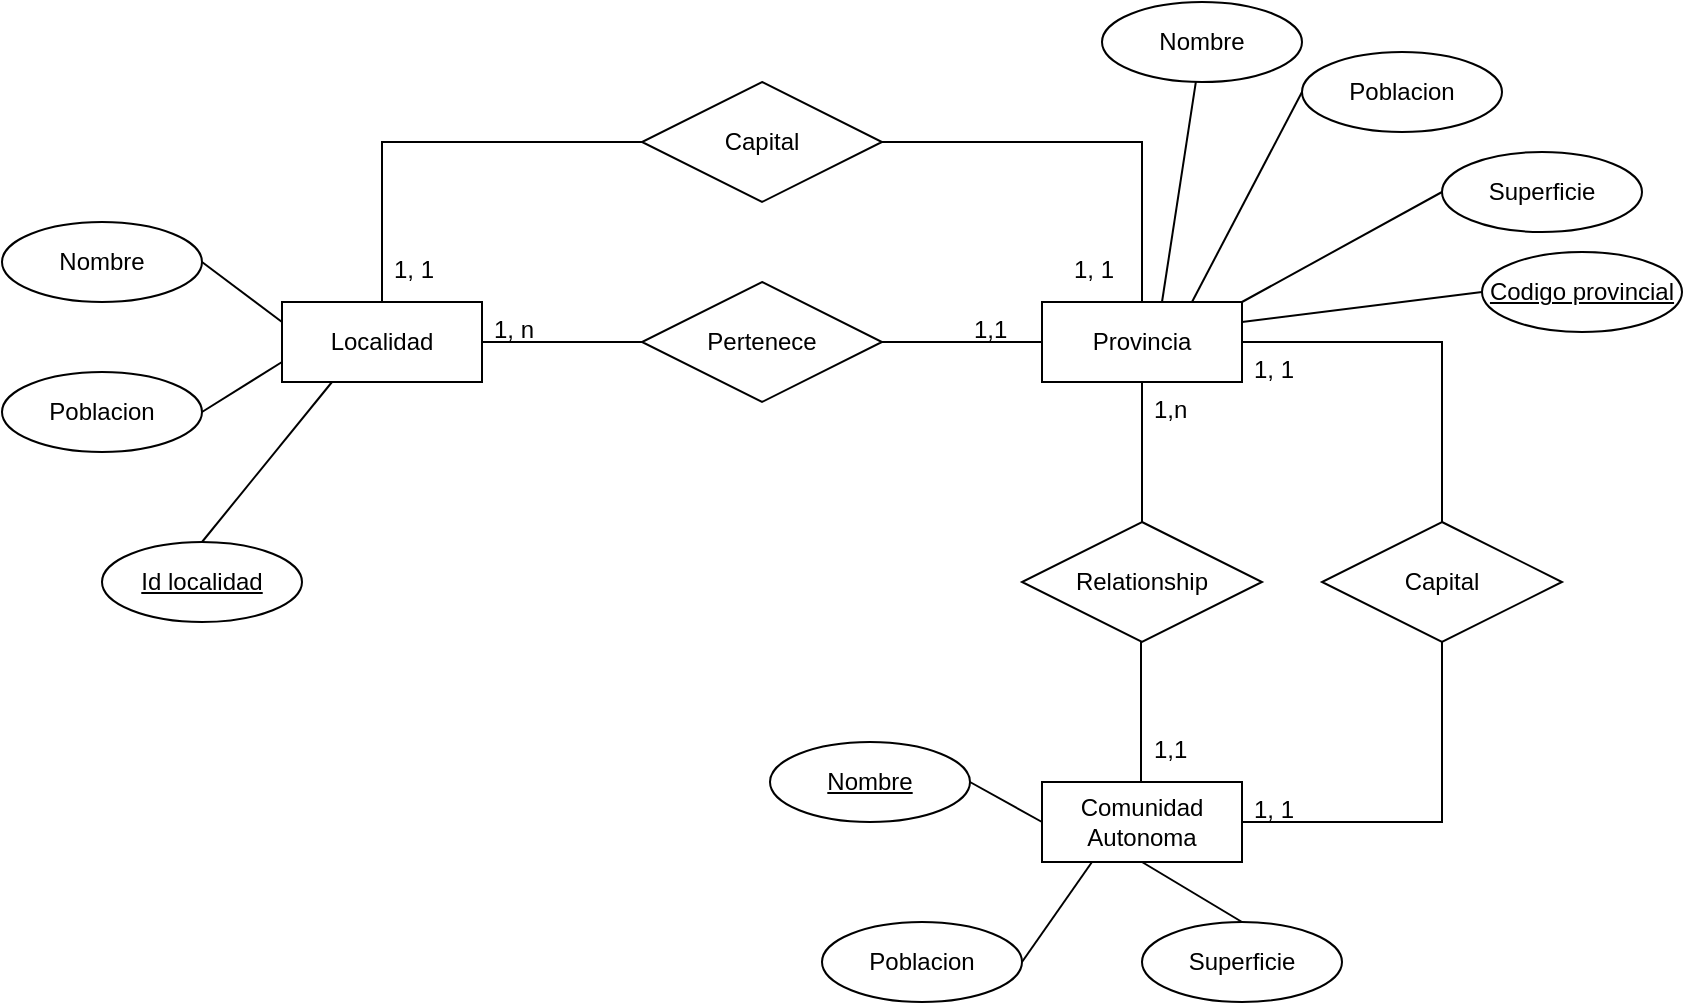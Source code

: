 <mxfile version="22.0.4" type="github">
  <diagram name="Página-1" id="O5B5RIOYgE9C8spY2SOB">
    <mxGraphModel dx="2261" dy="1919" grid="1" gridSize="10" guides="1" tooltips="1" connect="1" arrows="1" fold="1" page="1" pageScale="1" pageWidth="827" pageHeight="1169" math="0" shadow="0">
      <root>
        <mxCell id="0" />
        <mxCell id="1" parent="0" />
        <mxCell id="CCkN2sUoQMnRnyJqYmDi-1" value="Localidad" style="whiteSpace=wrap;html=1;align=center;" vertex="1" parent="1">
          <mxGeometry x="70" y="130" width="100" height="40" as="geometry" />
        </mxCell>
        <mxCell id="CCkN2sUoQMnRnyJqYmDi-2" value="Nombre" style="ellipse;whiteSpace=wrap;html=1;align=center;" vertex="1" parent="1">
          <mxGeometry x="-70" y="90" width="100" height="40" as="geometry" />
        </mxCell>
        <mxCell id="CCkN2sUoQMnRnyJqYmDi-3" value="Poblacion" style="ellipse;whiteSpace=wrap;html=1;align=center;" vertex="1" parent="1">
          <mxGeometry x="-70" y="165" width="100" height="40" as="geometry" />
        </mxCell>
        <mxCell id="CCkN2sUoQMnRnyJqYmDi-4" value="Provincia" style="whiteSpace=wrap;html=1;align=center;" vertex="1" parent="1">
          <mxGeometry x="450" y="130" width="100" height="40" as="geometry" />
        </mxCell>
        <mxCell id="CCkN2sUoQMnRnyJqYmDi-5" value="Nombre" style="ellipse;whiteSpace=wrap;html=1;align=center;" vertex="1" parent="1">
          <mxGeometry x="480" y="-20" width="100" height="40" as="geometry" />
        </mxCell>
        <mxCell id="CCkN2sUoQMnRnyJqYmDi-6" value="Poblacion" style="ellipse;whiteSpace=wrap;html=1;align=center;" vertex="1" parent="1">
          <mxGeometry x="580" y="5" width="100" height="40" as="geometry" />
        </mxCell>
        <mxCell id="CCkN2sUoQMnRnyJqYmDi-7" value="Superficie" style="ellipse;whiteSpace=wrap;html=1;align=center;" vertex="1" parent="1">
          <mxGeometry x="650" y="55" width="100" height="40" as="geometry" />
        </mxCell>
        <mxCell id="CCkN2sUoQMnRnyJqYmDi-8" value="Comunidad Autonoma" style="whiteSpace=wrap;html=1;align=center;" vertex="1" parent="1">
          <mxGeometry x="450" y="370" width="100" height="40" as="geometry" />
        </mxCell>
        <mxCell id="CCkN2sUoQMnRnyJqYmDi-10" value="Poblacion" style="ellipse;whiteSpace=wrap;html=1;align=center;" vertex="1" parent="1">
          <mxGeometry x="340" y="440" width="100" height="40" as="geometry" />
        </mxCell>
        <mxCell id="CCkN2sUoQMnRnyJqYmDi-11" value="Superficie" style="ellipse;whiteSpace=wrap;html=1;align=center;" vertex="1" parent="1">
          <mxGeometry x="500" y="440" width="100" height="40" as="geometry" />
        </mxCell>
        <mxCell id="CCkN2sUoQMnRnyJqYmDi-12" value="Codigo provincial" style="ellipse;whiteSpace=wrap;html=1;align=center;fontStyle=4;" vertex="1" parent="1">
          <mxGeometry x="670" y="105" width="100" height="40" as="geometry" />
        </mxCell>
        <mxCell id="CCkN2sUoQMnRnyJqYmDi-14" value="Pertenece" style="shape=rhombus;perimeter=rhombusPerimeter;whiteSpace=wrap;html=1;align=center;" vertex="1" parent="1">
          <mxGeometry x="250" y="120" width="120" height="60" as="geometry" />
        </mxCell>
        <mxCell id="CCkN2sUoQMnRnyJqYmDi-16" value="" style="line;strokeWidth=1;rotatable=0;dashed=0;labelPosition=right;align=left;verticalAlign=middle;spacingTop=0;spacingLeft=6;points=[];portConstraint=eastwest;" vertex="1" parent="1">
          <mxGeometry x="170" y="145" width="80" height="10" as="geometry" />
        </mxCell>
        <mxCell id="CCkN2sUoQMnRnyJqYmDi-17" value="" style="line;strokeWidth=1;rotatable=0;dashed=0;labelPosition=right;align=left;verticalAlign=middle;spacingTop=0;spacingLeft=6;points=[];portConstraint=eastwest;" vertex="1" parent="1">
          <mxGeometry x="370" y="145" width="80" height="10" as="geometry" />
        </mxCell>
        <mxCell id="CCkN2sUoQMnRnyJqYmDi-18" value="1,1" style="text;strokeColor=none;fillColor=none;spacingLeft=4;spacingRight=4;overflow=hidden;rotatable=0;points=[[0,0.5],[1,0.5]];portConstraint=eastwest;fontSize=12;whiteSpace=wrap;html=1;" vertex="1" parent="1">
          <mxGeometry x="410" y="130" width="40" height="30" as="geometry" />
        </mxCell>
        <mxCell id="CCkN2sUoQMnRnyJqYmDi-19" value="1, n" style="text;strokeColor=none;fillColor=none;spacingLeft=4;spacingRight=4;overflow=hidden;rotatable=0;points=[[0,0.5],[1,0.5]];portConstraint=eastwest;fontSize=12;whiteSpace=wrap;html=1;" vertex="1" parent="1">
          <mxGeometry x="170" y="130" width="40" height="30" as="geometry" />
        </mxCell>
        <mxCell id="CCkN2sUoQMnRnyJqYmDi-20" value="Relationship" style="shape=rhombus;perimeter=rhombusPerimeter;whiteSpace=wrap;html=1;align=center;" vertex="1" parent="1">
          <mxGeometry x="440" y="240" width="120" height="60" as="geometry" />
        </mxCell>
        <mxCell id="CCkN2sUoQMnRnyJqYmDi-23" value="" style="endArrow=none;html=1;rounded=0;entryX=0.5;entryY=1;entryDx=0;entryDy=0;exitX=0.5;exitY=0;exitDx=0;exitDy=0;" edge="1" parent="1" source="CCkN2sUoQMnRnyJqYmDi-20" target="CCkN2sUoQMnRnyJqYmDi-4">
          <mxGeometry relative="1" as="geometry">
            <mxPoint x="330" y="390" as="sourcePoint" />
            <mxPoint x="490" y="390" as="targetPoint" />
          </mxGeometry>
        </mxCell>
        <mxCell id="CCkN2sUoQMnRnyJqYmDi-24" value="" style="endArrow=none;html=1;rounded=0;entryX=0.5;entryY=1;entryDx=0;entryDy=0;exitX=0.5;exitY=0;exitDx=0;exitDy=0;" edge="1" parent="1">
          <mxGeometry relative="1" as="geometry">
            <mxPoint x="499.5" y="370" as="sourcePoint" />
            <mxPoint x="499.5" y="300" as="targetPoint" />
          </mxGeometry>
        </mxCell>
        <mxCell id="CCkN2sUoQMnRnyJqYmDi-26" value="1,n" style="text;strokeColor=none;fillColor=none;spacingLeft=4;spacingRight=4;overflow=hidden;rotatable=0;points=[[0,0.5],[1,0.5]];portConstraint=eastwest;fontSize=12;whiteSpace=wrap;html=1;" vertex="1" parent="1">
          <mxGeometry x="500" y="170" width="40" height="30" as="geometry" />
        </mxCell>
        <mxCell id="CCkN2sUoQMnRnyJqYmDi-27" value="1,1" style="text;strokeColor=none;fillColor=none;spacingLeft=4;spacingRight=4;overflow=hidden;rotatable=0;points=[[0,0.5],[1,0.5]];portConstraint=eastwest;fontSize=12;whiteSpace=wrap;html=1;" vertex="1" parent="1">
          <mxGeometry x="500" y="340" width="40" height="30" as="geometry" />
        </mxCell>
        <mxCell id="CCkN2sUoQMnRnyJqYmDi-28" value="Capital" style="shape=rhombus;perimeter=rhombusPerimeter;whiteSpace=wrap;html=1;align=center;" vertex="1" parent="1">
          <mxGeometry x="250" y="20" width="120" height="60" as="geometry" />
        </mxCell>
        <mxCell id="CCkN2sUoQMnRnyJqYmDi-29" value="Capital" style="shape=rhombus;perimeter=rhombusPerimeter;whiteSpace=wrap;html=1;align=center;" vertex="1" parent="1">
          <mxGeometry x="590" y="240" width="120" height="60" as="geometry" />
        </mxCell>
        <mxCell id="CCkN2sUoQMnRnyJqYmDi-30" value="" style="endArrow=none;html=1;rounded=0;entryX=0;entryY=0.5;entryDx=0;entryDy=0;exitX=0.5;exitY=0;exitDx=0;exitDy=0;" edge="1" parent="1" source="CCkN2sUoQMnRnyJqYmDi-1" target="CCkN2sUoQMnRnyJqYmDi-28">
          <mxGeometry relative="1" as="geometry">
            <mxPoint x="360" y="290" as="sourcePoint" />
            <mxPoint x="520" y="290" as="targetPoint" />
            <Array as="points">
              <mxPoint x="120" y="50" />
            </Array>
          </mxGeometry>
        </mxCell>
        <mxCell id="CCkN2sUoQMnRnyJqYmDi-31" value="" style="endArrow=none;html=1;rounded=0;exitX=1;exitY=0.5;exitDx=0;exitDy=0;entryX=0.5;entryY=0;entryDx=0;entryDy=0;" edge="1" parent="1" source="CCkN2sUoQMnRnyJqYmDi-28" target="CCkN2sUoQMnRnyJqYmDi-4">
          <mxGeometry relative="1" as="geometry">
            <mxPoint x="360" y="290" as="sourcePoint" />
            <mxPoint x="520" y="290" as="targetPoint" />
            <Array as="points">
              <mxPoint x="500" y="50" />
            </Array>
          </mxGeometry>
        </mxCell>
        <mxCell id="CCkN2sUoQMnRnyJqYmDi-32" value="" style="endArrow=none;html=1;rounded=0;exitX=1;exitY=0.5;exitDx=0;exitDy=0;entryX=0.5;entryY=0;entryDx=0;entryDy=0;" edge="1" parent="1" source="CCkN2sUoQMnRnyJqYmDi-4" target="CCkN2sUoQMnRnyJqYmDi-29">
          <mxGeometry relative="1" as="geometry">
            <mxPoint x="360" y="290" as="sourcePoint" />
            <mxPoint x="520" y="290" as="targetPoint" />
            <Array as="points">
              <mxPoint x="650" y="150" />
            </Array>
          </mxGeometry>
        </mxCell>
        <mxCell id="CCkN2sUoQMnRnyJqYmDi-33" value="" style="endArrow=none;html=1;rounded=0;exitX=1;exitY=0.5;exitDx=0;exitDy=0;entryX=0.5;entryY=1;entryDx=0;entryDy=0;" edge="1" parent="1" source="CCkN2sUoQMnRnyJqYmDi-8" target="CCkN2sUoQMnRnyJqYmDi-29">
          <mxGeometry relative="1" as="geometry">
            <mxPoint x="360" y="290" as="sourcePoint" />
            <mxPoint x="520" y="290" as="targetPoint" />
            <Array as="points">
              <mxPoint x="650" y="390" />
            </Array>
          </mxGeometry>
        </mxCell>
        <mxCell id="CCkN2sUoQMnRnyJqYmDi-34" value="1, 1" style="text;strokeColor=none;fillColor=none;spacingLeft=4;spacingRight=4;overflow=hidden;rotatable=0;points=[[0,0.5],[1,0.5]];portConstraint=eastwest;fontSize=12;whiteSpace=wrap;html=1;" vertex="1" parent="1">
          <mxGeometry x="550" y="150" width="40" height="30" as="geometry" />
        </mxCell>
        <mxCell id="CCkN2sUoQMnRnyJqYmDi-35" value="1, 1" style="text;strokeColor=none;fillColor=none;spacingLeft=4;spacingRight=4;overflow=hidden;rotatable=0;points=[[0,0.5],[1,0.5]];portConstraint=eastwest;fontSize=12;whiteSpace=wrap;html=1;" vertex="1" parent="1">
          <mxGeometry x="550" y="370" width="40" height="30" as="geometry" />
        </mxCell>
        <mxCell id="CCkN2sUoQMnRnyJqYmDi-36" value="1, 1" style="text;strokeColor=none;fillColor=none;spacingLeft=4;spacingRight=4;overflow=hidden;rotatable=0;points=[[0,0.5],[1,0.5]];portConstraint=eastwest;fontSize=12;whiteSpace=wrap;html=1;" vertex="1" parent="1">
          <mxGeometry x="460" y="100" width="40" height="30" as="geometry" />
        </mxCell>
        <mxCell id="CCkN2sUoQMnRnyJqYmDi-37" value="1, 1" style="text;strokeColor=none;fillColor=none;spacingLeft=4;spacingRight=4;overflow=hidden;rotatable=0;points=[[0,0.5],[1,0.5]];portConstraint=eastwest;fontSize=12;whiteSpace=wrap;html=1;" vertex="1" parent="1">
          <mxGeometry x="120" y="100" width="40" height="30" as="geometry" />
        </mxCell>
        <mxCell id="CCkN2sUoQMnRnyJqYmDi-38" value="" style="endArrow=none;html=1;rounded=0;exitX=1;exitY=0.5;exitDx=0;exitDy=0;entryX=0;entryY=0.25;entryDx=0;entryDy=0;" edge="1" parent="1" source="CCkN2sUoQMnRnyJqYmDi-2" target="CCkN2sUoQMnRnyJqYmDi-1">
          <mxGeometry relative="1" as="geometry">
            <mxPoint x="360" y="290" as="sourcePoint" />
            <mxPoint x="520" y="290" as="targetPoint" />
          </mxGeometry>
        </mxCell>
        <mxCell id="CCkN2sUoQMnRnyJqYmDi-39" value="" style="endArrow=none;html=1;rounded=0;exitX=1;exitY=0.5;exitDx=0;exitDy=0;entryX=0;entryY=0.75;entryDx=0;entryDy=0;" edge="1" parent="1" source="CCkN2sUoQMnRnyJqYmDi-3" target="CCkN2sUoQMnRnyJqYmDi-1">
          <mxGeometry relative="1" as="geometry">
            <mxPoint x="40" y="120" as="sourcePoint" />
            <mxPoint x="80" y="150" as="targetPoint" />
          </mxGeometry>
        </mxCell>
        <mxCell id="CCkN2sUoQMnRnyJqYmDi-40" value="Id localidad" style="ellipse;whiteSpace=wrap;html=1;align=center;fontStyle=4;" vertex="1" parent="1">
          <mxGeometry x="-20" y="250" width="100" height="40" as="geometry" />
        </mxCell>
        <mxCell id="CCkN2sUoQMnRnyJqYmDi-42" value="" style="endArrow=none;html=1;rounded=0;exitX=0.5;exitY=0;exitDx=0;exitDy=0;entryX=0.25;entryY=1;entryDx=0;entryDy=0;" edge="1" parent="1" source="CCkN2sUoQMnRnyJqYmDi-40" target="CCkN2sUoQMnRnyJqYmDi-1">
          <mxGeometry relative="1" as="geometry">
            <mxPoint x="360" y="290" as="sourcePoint" />
            <mxPoint x="520" y="290" as="targetPoint" />
          </mxGeometry>
        </mxCell>
        <mxCell id="CCkN2sUoQMnRnyJqYmDi-43" value="Nombre" style="ellipse;whiteSpace=wrap;html=1;align=center;fontStyle=4;" vertex="1" parent="1">
          <mxGeometry x="314" y="350" width="100" height="40" as="geometry" />
        </mxCell>
        <mxCell id="CCkN2sUoQMnRnyJqYmDi-44" value="" style="endArrow=none;html=1;rounded=0;exitX=1;exitY=0.5;exitDx=0;exitDy=0;entryX=0;entryY=0.5;entryDx=0;entryDy=0;" edge="1" parent="1" source="CCkN2sUoQMnRnyJqYmDi-43" target="CCkN2sUoQMnRnyJqYmDi-8">
          <mxGeometry relative="1" as="geometry">
            <mxPoint x="360" y="290" as="sourcePoint" />
            <mxPoint x="520" y="290" as="targetPoint" />
          </mxGeometry>
        </mxCell>
        <mxCell id="CCkN2sUoQMnRnyJqYmDi-45" value="" style="endArrow=none;html=1;rounded=0;exitX=1;exitY=0.5;exitDx=0;exitDy=0;entryX=0.25;entryY=1;entryDx=0;entryDy=0;" edge="1" parent="1" source="CCkN2sUoQMnRnyJqYmDi-10" target="CCkN2sUoQMnRnyJqYmDi-8">
          <mxGeometry relative="1" as="geometry">
            <mxPoint x="360" y="290" as="sourcePoint" />
            <mxPoint x="520" y="290" as="targetPoint" />
          </mxGeometry>
        </mxCell>
        <mxCell id="CCkN2sUoQMnRnyJqYmDi-46" value="" style="endArrow=none;html=1;rounded=0;exitX=0.5;exitY=1;exitDx=0;exitDy=0;entryX=0.5;entryY=0;entryDx=0;entryDy=0;" edge="1" parent="1" source="CCkN2sUoQMnRnyJqYmDi-8" target="CCkN2sUoQMnRnyJqYmDi-11">
          <mxGeometry relative="1" as="geometry">
            <mxPoint x="360" y="290" as="sourcePoint" />
            <mxPoint x="520" y="290" as="targetPoint" />
          </mxGeometry>
        </mxCell>
        <mxCell id="CCkN2sUoQMnRnyJqYmDi-47" value="" style="endArrow=none;html=1;rounded=0;" edge="1" parent="1" target="CCkN2sUoQMnRnyJqYmDi-5">
          <mxGeometry relative="1" as="geometry">
            <mxPoint x="510" y="130" as="sourcePoint" />
            <mxPoint x="520" y="290" as="targetPoint" />
          </mxGeometry>
        </mxCell>
        <mxCell id="CCkN2sUoQMnRnyJqYmDi-48" value="" style="endArrow=none;html=1;rounded=0;exitX=0.75;exitY=0;exitDx=0;exitDy=0;entryX=0;entryY=0.5;entryDx=0;entryDy=0;" edge="1" parent="1" source="CCkN2sUoQMnRnyJqYmDi-4" target="CCkN2sUoQMnRnyJqYmDi-6">
          <mxGeometry relative="1" as="geometry">
            <mxPoint x="360" y="290" as="sourcePoint" />
            <mxPoint x="520" y="290" as="targetPoint" />
          </mxGeometry>
        </mxCell>
        <mxCell id="CCkN2sUoQMnRnyJqYmDi-49" value="" style="endArrow=none;html=1;rounded=0;exitX=1;exitY=0;exitDx=0;exitDy=0;entryX=0;entryY=0.5;entryDx=0;entryDy=0;" edge="1" parent="1" source="CCkN2sUoQMnRnyJqYmDi-4" target="CCkN2sUoQMnRnyJqYmDi-7">
          <mxGeometry relative="1" as="geometry">
            <mxPoint x="535" y="140" as="sourcePoint" />
            <mxPoint x="635" y="64" as="targetPoint" />
          </mxGeometry>
        </mxCell>
        <mxCell id="CCkN2sUoQMnRnyJqYmDi-50" value="" style="endArrow=none;html=1;rounded=0;exitX=1;exitY=0.25;exitDx=0;exitDy=0;entryX=0;entryY=0.5;entryDx=0;entryDy=0;" edge="1" parent="1" source="CCkN2sUoQMnRnyJqYmDi-4" target="CCkN2sUoQMnRnyJqYmDi-12">
          <mxGeometry relative="1" as="geometry">
            <mxPoint x="360" y="290" as="sourcePoint" />
            <mxPoint x="520" y="290" as="targetPoint" />
          </mxGeometry>
        </mxCell>
      </root>
    </mxGraphModel>
  </diagram>
</mxfile>
